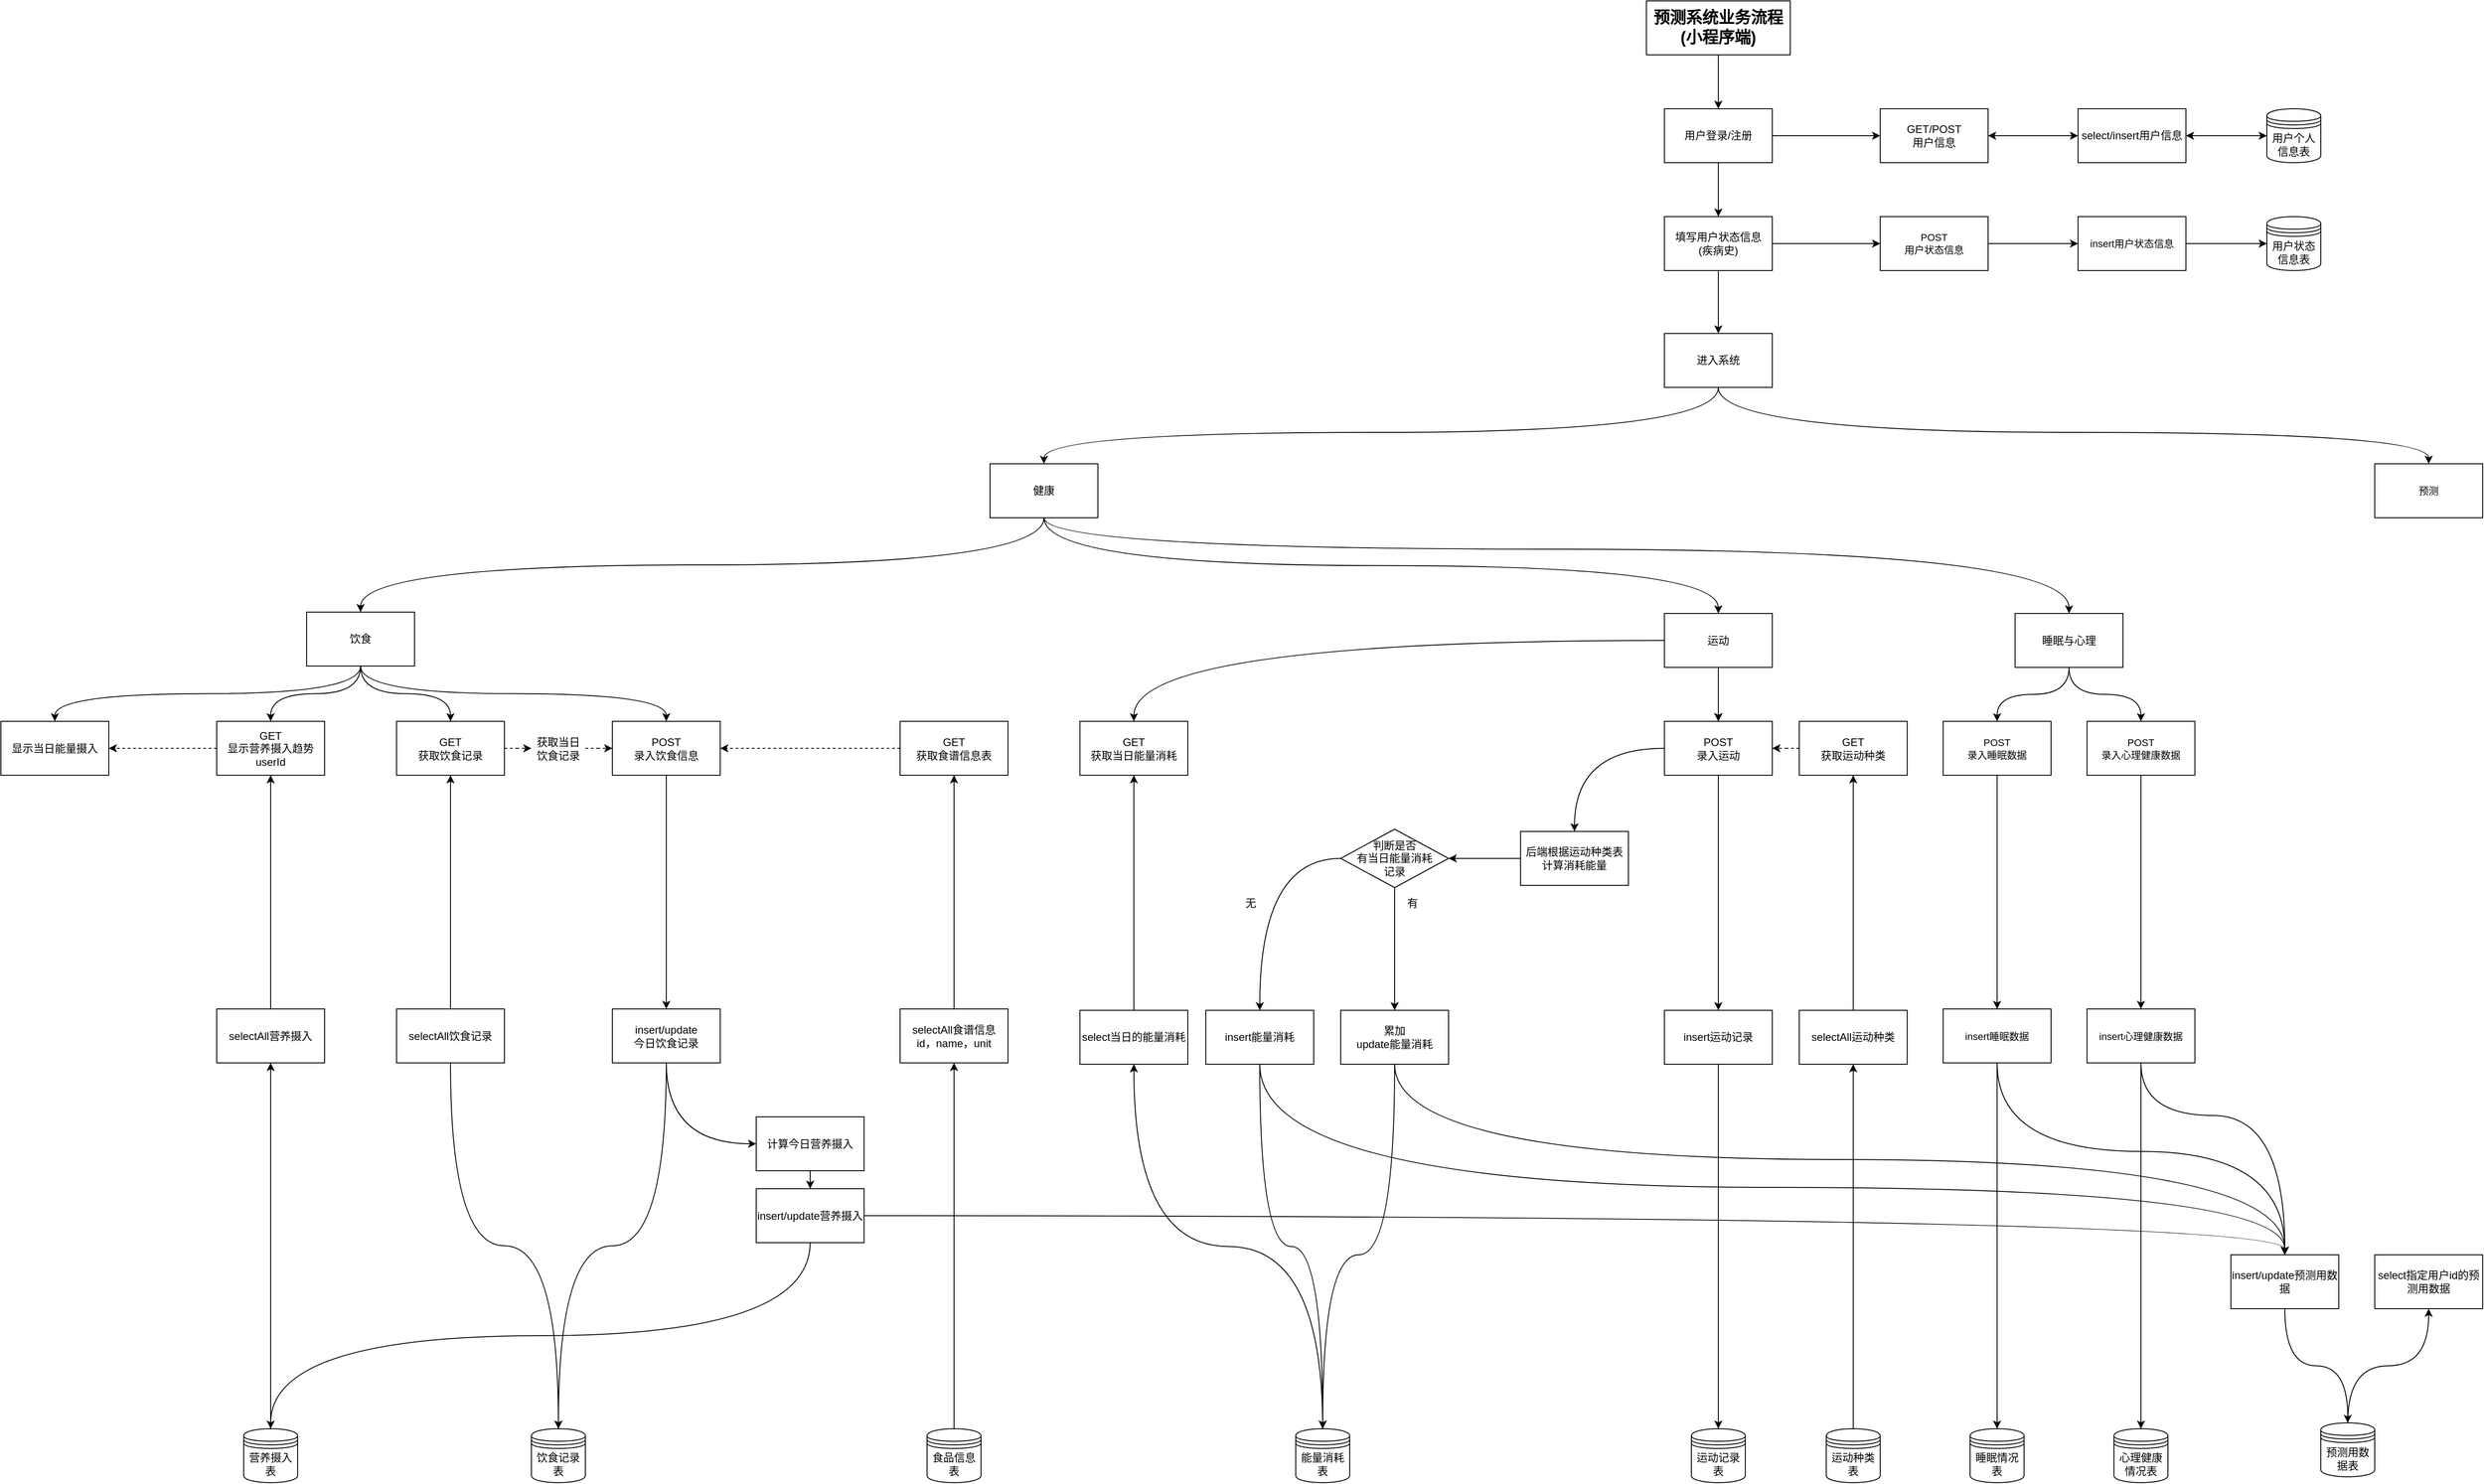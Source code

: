 <mxfile version="22.1.11" type="github">
  <diagram name="Page-1" id="74e2e168-ea6b-b213-b513-2b3c1d86103e">
    <mxGraphModel dx="3725" dy="2578" grid="1" gridSize="10" guides="1" tooltips="1" connect="1" arrows="1" fold="1" page="1" pageScale="1" pageWidth="1100" pageHeight="850" background="none" math="0" shadow="0">
      <root>
        <mxCell id="0" />
        <mxCell id="1" parent="0" />
        <mxCell id="SSFar1ZfGdF0vFPYDZeS-47" style="edgeStyle=orthogonalEdgeStyle;rounded=0;orthogonalLoop=1;jettySize=auto;html=1;entryX=0.5;entryY=0;entryDx=0;entryDy=0;curved=1;" parent="1" source="SSFar1ZfGdF0vFPYDZeS-5" target="SSFar1ZfGdF0vFPYDZeS-46" edge="1">
          <mxGeometry relative="1" as="geometry" />
        </mxCell>
        <mxCell id="SSFar1ZfGdF0vFPYDZeS-5" value="预测系统业务流程(小程序端)" style="rounded=0;whiteSpace=wrap;html=1;fontStyle=1;fontSize=18;" parent="1" vertex="1">
          <mxGeometry x="1470" y="-120" width="160" height="60" as="geometry" />
        </mxCell>
        <mxCell id="SSFar1ZfGdF0vFPYDZeS-27" value="" style="edgeStyle=orthogonalEdgeStyle;rounded=0;orthogonalLoop=1;jettySize=auto;html=1;curved=1;exitX=0.5;exitY=1;exitDx=0;exitDy=0;" parent="1" source="5V-Vk_9uM_ialSbS6ZoF-59" target="SSFar1ZfGdF0vFPYDZeS-26" edge="1">
          <mxGeometry relative="1" as="geometry">
            <mxPoint x="1000" y="300" as="sourcePoint" />
            <Array as="points">
              <mxPoint x="1550" y="360" />
              <mxPoint x="800" y="360" />
            </Array>
          </mxGeometry>
        </mxCell>
        <mxCell id="SSFar1ZfGdF0vFPYDZeS-43" style="edgeStyle=orthogonalEdgeStyle;rounded=0;orthogonalLoop=1;jettySize=auto;html=1;entryX=0.5;entryY=0;entryDx=0;entryDy=0;curved=1;" parent="1" source="SSFar1ZfGdF0vFPYDZeS-26" target="SSFar1ZfGdF0vFPYDZeS-28" edge="1">
          <mxGeometry relative="1" as="geometry">
            <Array as="points">
              <mxPoint x="800" y="490" />
              <mxPoint x="1940" y="490" />
            </Array>
          </mxGeometry>
        </mxCell>
        <mxCell id="SSFar1ZfGdF0vFPYDZeS-50" style="edgeStyle=orthogonalEdgeStyle;rounded=0;orthogonalLoop=1;jettySize=auto;html=1;entryX=0.5;entryY=0;entryDx=0;entryDy=0;exitX=0.5;exitY=1;exitDx=0;exitDy=0;curved=1;" parent="1" source="SSFar1ZfGdF0vFPYDZeS-26" target="SSFar1ZfGdF0vFPYDZeS-49" edge="1">
          <mxGeometry relative="1" as="geometry" />
        </mxCell>
        <mxCell id="SSFar1ZfGdF0vFPYDZeS-51" style="edgeStyle=orthogonalEdgeStyle;rounded=0;orthogonalLoop=1;jettySize=auto;html=1;entryX=0.5;entryY=0;entryDx=0;entryDy=0;exitX=0.5;exitY=1;exitDx=0;exitDy=0;curved=1;" parent="1" source="SSFar1ZfGdF0vFPYDZeS-26" target="SSFar1ZfGdF0vFPYDZeS-36" edge="1">
          <mxGeometry relative="1" as="geometry" />
        </mxCell>
        <mxCell id="SSFar1ZfGdF0vFPYDZeS-26" value="健康" style="rounded=0;whiteSpace=wrap;html=1;" parent="1" vertex="1">
          <mxGeometry x="740" y="395" width="120" height="60" as="geometry" />
        </mxCell>
        <mxCell id="5V-Vk_9uM_ialSbS6ZoF-53" style="edgeStyle=orthogonalEdgeStyle;shape=connector;curved=1;rounded=1;orthogonalLoop=1;jettySize=auto;html=1;labelBackgroundColor=default;strokeColor=default;align=center;verticalAlign=middle;fontFamily=Helvetica;fontSize=11;fontColor=default;endArrow=classic;" edge="1" parent="1" source="SSFar1ZfGdF0vFPYDZeS-28" target="5V-Vk_9uM_ialSbS6ZoF-40">
          <mxGeometry relative="1" as="geometry" />
        </mxCell>
        <mxCell id="5V-Vk_9uM_ialSbS6ZoF-54" style="edgeStyle=orthogonalEdgeStyle;shape=connector;curved=1;rounded=1;orthogonalLoop=1;jettySize=auto;html=1;entryX=0.5;entryY=0;entryDx=0;entryDy=0;labelBackgroundColor=default;strokeColor=default;align=center;verticalAlign=middle;fontFamily=Helvetica;fontSize=11;fontColor=default;endArrow=classic;" edge="1" parent="1" source="SSFar1ZfGdF0vFPYDZeS-28" target="5V-Vk_9uM_ialSbS6ZoF-47">
          <mxGeometry relative="1" as="geometry" />
        </mxCell>
        <mxCell id="SSFar1ZfGdF0vFPYDZeS-28" value="睡眠与心理" style="rounded=0;whiteSpace=wrap;html=1;" parent="1" vertex="1">
          <mxGeometry x="1880" y="561.5" width="120" height="60" as="geometry" />
        </mxCell>
        <mxCell id="5V-Vk_9uM_ialSbS6ZoF-14" style="edgeStyle=orthogonalEdgeStyle;shape=connector;curved=1;rounded=1;orthogonalLoop=1;jettySize=auto;html=1;entryX=0.5;entryY=0;entryDx=0;entryDy=0;labelBackgroundColor=default;strokeColor=default;align=center;verticalAlign=middle;fontFamily=Helvetica;fontSize=11;fontColor=default;endArrow=classic;exitX=0.5;exitY=1;exitDx=0;exitDy=0;" edge="1" parent="1" source="SSFar1ZfGdF0vFPYDZeS-36" target="SSFar1ZfGdF0vFPYDZeS-57">
          <mxGeometry relative="1" as="geometry" />
        </mxCell>
        <mxCell id="5V-Vk_9uM_ialSbS6ZoF-15" style="edgeStyle=orthogonalEdgeStyle;shape=connector;curved=1;rounded=1;orthogonalLoop=1;jettySize=auto;html=1;entryX=0.5;entryY=0;entryDx=0;entryDy=0;labelBackgroundColor=default;strokeColor=default;align=center;verticalAlign=middle;fontFamily=Helvetica;fontSize=11;fontColor=default;endArrow=classic;" edge="1" parent="1" source="SSFar1ZfGdF0vFPYDZeS-36" target="SSFar1ZfGdF0vFPYDZeS-52">
          <mxGeometry relative="1" as="geometry" />
        </mxCell>
        <mxCell id="5V-Vk_9uM_ialSbS6ZoF-16" style="edgeStyle=orthogonalEdgeStyle;shape=connector;curved=1;rounded=1;orthogonalLoop=1;jettySize=auto;html=1;entryX=0.5;entryY=0;entryDx=0;entryDy=0;labelBackgroundColor=default;strokeColor=default;align=center;verticalAlign=middle;fontFamily=Helvetica;fontSize=11;fontColor=default;endArrow=classic;" edge="1" parent="1" source="SSFar1ZfGdF0vFPYDZeS-36" target="cFecmpB_I7udm7z9pZme-30">
          <mxGeometry relative="1" as="geometry" />
        </mxCell>
        <mxCell id="5V-Vk_9uM_ialSbS6ZoF-17" style="edgeStyle=orthogonalEdgeStyle;shape=connector;curved=1;rounded=1;orthogonalLoop=1;jettySize=auto;html=1;entryX=0.5;entryY=0;entryDx=0;entryDy=0;labelBackgroundColor=default;strokeColor=default;align=center;verticalAlign=middle;fontFamily=Helvetica;fontSize=11;fontColor=default;endArrow=classic;exitX=0.5;exitY=1;exitDx=0;exitDy=0;" edge="1" parent="1" source="SSFar1ZfGdF0vFPYDZeS-36" target="SSFar1ZfGdF0vFPYDZeS-111">
          <mxGeometry relative="1" as="geometry" />
        </mxCell>
        <mxCell id="SSFar1ZfGdF0vFPYDZeS-36" value="饮食" style="rounded=0;whiteSpace=wrap;html=1;" parent="1" vertex="1">
          <mxGeometry x="-20" y="560" width="120" height="60" as="geometry" />
        </mxCell>
        <mxCell id="5V-Vk_9uM_ialSbS6ZoF-25" value="" style="edgeStyle=orthogonalEdgeStyle;shape=connector;curved=1;rounded=1;orthogonalLoop=1;jettySize=auto;html=1;labelBackgroundColor=default;strokeColor=default;align=center;verticalAlign=middle;fontFamily=Helvetica;fontSize=11;fontColor=default;endArrow=classic;" edge="1" parent="1" source="SSFar1ZfGdF0vFPYDZeS-46" target="5V-Vk_9uM_ialSbS6ZoF-24">
          <mxGeometry relative="1" as="geometry" />
        </mxCell>
        <mxCell id="SSFar1ZfGdF0vFPYDZeS-46" value="用户登录/注册" style="rounded=0;whiteSpace=wrap;html=1;" parent="1" vertex="1">
          <mxGeometry x="1490" width="120" height="60" as="geometry" />
        </mxCell>
        <mxCell id="SSFar1ZfGdF0vFPYDZeS-69" value="" style="edgeStyle=orthogonalEdgeStyle;rounded=0;orthogonalLoop=1;jettySize=auto;html=1;curved=1;" parent="1" source="SSFar1ZfGdF0vFPYDZeS-49" target="SSFar1ZfGdF0vFPYDZeS-68" edge="1">
          <mxGeometry relative="1" as="geometry" />
        </mxCell>
        <mxCell id="SSFar1ZfGdF0vFPYDZeS-96" value="" style="edgeStyle=orthogonalEdgeStyle;rounded=0;orthogonalLoop=1;jettySize=auto;html=1;curved=1;" parent="1" source="SSFar1ZfGdF0vFPYDZeS-49" target="SSFar1ZfGdF0vFPYDZeS-68" edge="1">
          <mxGeometry relative="1" as="geometry" />
        </mxCell>
        <mxCell id="SSFar1ZfGdF0vFPYDZeS-97" value="" style="edgeStyle=orthogonalEdgeStyle;rounded=0;orthogonalLoop=1;jettySize=auto;html=1;curved=1;" parent="1" source="SSFar1ZfGdF0vFPYDZeS-49" target="SSFar1ZfGdF0vFPYDZeS-68" edge="1">
          <mxGeometry relative="1" as="geometry" />
        </mxCell>
        <mxCell id="SSFar1ZfGdF0vFPYDZeS-100" style="edgeStyle=orthogonalEdgeStyle;rounded=0;orthogonalLoop=1;jettySize=auto;html=1;entryX=0.5;entryY=0;entryDx=0;entryDy=0;curved=1;" parent="1" source="SSFar1ZfGdF0vFPYDZeS-49" target="SSFar1ZfGdF0vFPYDZeS-98" edge="1">
          <mxGeometry relative="1" as="geometry" />
        </mxCell>
        <mxCell id="SSFar1ZfGdF0vFPYDZeS-49" value="运动" style="rounded=0;whiteSpace=wrap;html=1;" parent="1" vertex="1">
          <mxGeometry x="1490" y="561.5" width="120" height="60" as="geometry" />
        </mxCell>
        <mxCell id="5V-Vk_9uM_ialSbS6ZoF-19" style="edgeStyle=orthogonalEdgeStyle;shape=connector;curved=1;rounded=1;orthogonalLoop=1;jettySize=auto;html=1;entryX=1;entryY=0.5;entryDx=0;entryDy=0;labelBackgroundColor=default;strokeColor=default;align=center;verticalAlign=middle;fontFamily=Helvetica;fontSize=11;fontColor=default;endArrow=classic;dashed=1;" edge="1" parent="1" source="SSFar1ZfGdF0vFPYDZeS-52" target="SSFar1ZfGdF0vFPYDZeS-57">
          <mxGeometry relative="1" as="geometry" />
        </mxCell>
        <mxCell id="SSFar1ZfGdF0vFPYDZeS-52" value="GET&lt;br&gt;显示营养摄入趋势&lt;br&gt;userId" style="rounded=0;whiteSpace=wrap;html=1;" parent="1" vertex="1">
          <mxGeometry x="-120" y="681.5" width="120" height="60" as="geometry" />
        </mxCell>
        <mxCell id="SSFar1ZfGdF0vFPYDZeS-55" style="edgeStyle=orthogonalEdgeStyle;rounded=0;orthogonalLoop=1;jettySize=auto;html=1;entryX=0.5;entryY=1;entryDx=0;entryDy=0;curved=1;" parent="1" source="SSFar1ZfGdF0vFPYDZeS-54" target="SSFar1ZfGdF0vFPYDZeS-52" edge="1">
          <mxGeometry relative="1" as="geometry" />
        </mxCell>
        <mxCell id="SSFar1ZfGdF0vFPYDZeS-54" value="selectAll营养摄入" style="rounded=0;whiteSpace=wrap;html=1;" parent="1" vertex="1">
          <mxGeometry x="-120" y="1001.5" width="120" height="60" as="geometry" />
        </mxCell>
        <mxCell id="SSFar1ZfGdF0vFPYDZeS-57" value="显示当日能量摄入" style="rounded=0;whiteSpace=wrap;html=1;" parent="1" vertex="1">
          <mxGeometry x="-360" y="681.5" width="120" height="60" as="geometry" />
        </mxCell>
        <mxCell id="5V-Vk_9uM_ialSbS6ZoF-4" style="edgeStyle=orthogonalEdgeStyle;rounded=0;orthogonalLoop=1;jettySize=auto;html=1;entryX=0.5;entryY=1;entryDx=0;entryDy=0;curved=1;" edge="1" parent="1" source="SSFar1ZfGdF0vFPYDZeS-65" target="SSFar1ZfGdF0vFPYDZeS-54">
          <mxGeometry relative="1" as="geometry" />
        </mxCell>
        <mxCell id="SSFar1ZfGdF0vFPYDZeS-65" value="营养摄入表" style="shape=datastore;whiteSpace=wrap;html=1;rounded=0;" parent="1" vertex="1">
          <mxGeometry x="-90" y="1468.5" width="60" height="60" as="geometry" />
        </mxCell>
        <mxCell id="SSFar1ZfGdF0vFPYDZeS-78" value="" style="edgeStyle=orthogonalEdgeStyle;rounded=0;orthogonalLoop=1;jettySize=auto;html=1;curved=1;" parent="1" source="SSFar1ZfGdF0vFPYDZeS-68" target="SSFar1ZfGdF0vFPYDZeS-77" edge="1">
          <mxGeometry relative="1" as="geometry" />
        </mxCell>
        <mxCell id="SSFar1ZfGdF0vFPYDZeS-86" style="edgeStyle=orthogonalEdgeStyle;rounded=0;orthogonalLoop=1;jettySize=auto;html=1;entryX=0.5;entryY=0;entryDx=0;entryDy=0;curved=1;" parent="1" source="SSFar1ZfGdF0vFPYDZeS-68" target="SSFar1ZfGdF0vFPYDZeS-81" edge="1">
          <mxGeometry relative="1" as="geometry" />
        </mxCell>
        <mxCell id="SSFar1ZfGdF0vFPYDZeS-68" value="POST&lt;br&gt;录入运动" style="rounded=0;whiteSpace=wrap;html=1;" parent="1" vertex="1">
          <mxGeometry x="1490" y="681.5" width="120" height="60" as="geometry" />
        </mxCell>
        <mxCell id="SSFar1ZfGdF0vFPYDZeS-72" style="edgeStyle=orthogonalEdgeStyle;rounded=0;orthogonalLoop=1;jettySize=auto;html=1;entryX=1;entryY=0.5;entryDx=0;entryDy=0;curved=1;dashed=1;" parent="1" source="SSFar1ZfGdF0vFPYDZeS-70" target="SSFar1ZfGdF0vFPYDZeS-68" edge="1">
          <mxGeometry relative="1" as="geometry" />
        </mxCell>
        <mxCell id="SSFar1ZfGdF0vFPYDZeS-70" value="GET&lt;br&gt;获取运动种类" style="rounded=0;whiteSpace=wrap;html=1;" parent="1" vertex="1">
          <mxGeometry x="1640" y="681.5" width="120" height="60" as="geometry" />
        </mxCell>
        <mxCell id="SSFar1ZfGdF0vFPYDZeS-74" style="edgeStyle=orthogonalEdgeStyle;rounded=0;orthogonalLoop=1;jettySize=auto;html=1;entryX=0.5;entryY=1;entryDx=0;entryDy=0;curved=1;" parent="1" source="SSFar1ZfGdF0vFPYDZeS-73" target="SSFar1ZfGdF0vFPYDZeS-70" edge="1">
          <mxGeometry relative="1" as="geometry" />
        </mxCell>
        <mxCell id="SSFar1ZfGdF0vFPYDZeS-73" value="selectAll运动种类" style="rounded=0;whiteSpace=wrap;html=1;" parent="1" vertex="1">
          <mxGeometry x="1640" y="1003" width="120" height="60" as="geometry" />
        </mxCell>
        <mxCell id="SSFar1ZfGdF0vFPYDZeS-76" style="edgeStyle=orthogonalEdgeStyle;rounded=0;orthogonalLoop=1;jettySize=auto;html=1;exitX=0.5;exitY=0;exitDx=0;exitDy=0;entryX=0.5;entryY=1;entryDx=0;entryDy=0;curved=1;" parent="1" source="SSFar1ZfGdF0vFPYDZeS-75" target="SSFar1ZfGdF0vFPYDZeS-73" edge="1">
          <mxGeometry relative="1" as="geometry" />
        </mxCell>
        <mxCell id="SSFar1ZfGdF0vFPYDZeS-75" value="运动种类表" style="shape=datastore;whiteSpace=wrap;html=1;rounded=0;" parent="1" vertex="1">
          <mxGeometry x="1670" y="1468.5" width="60" height="60" as="geometry" />
        </mxCell>
        <mxCell id="SSFar1ZfGdF0vFPYDZeS-77" value="insert运动记录" style="rounded=0;whiteSpace=wrap;html=1;" parent="1" vertex="1">
          <mxGeometry x="1490" y="1003" width="120" height="60" as="geometry" />
        </mxCell>
        <mxCell id="SSFar1ZfGdF0vFPYDZeS-80" style="edgeStyle=orthogonalEdgeStyle;rounded=0;orthogonalLoop=1;jettySize=auto;html=1;entryX=0.5;entryY=1;entryDx=0;entryDy=0;curved=1;startArrow=classic;startFill=1;endArrow=none;endFill=0;" parent="1" source="SSFar1ZfGdF0vFPYDZeS-79" target="SSFar1ZfGdF0vFPYDZeS-77" edge="1">
          <mxGeometry relative="1" as="geometry" />
        </mxCell>
        <mxCell id="SSFar1ZfGdF0vFPYDZeS-79" value="运动记录表" style="shape=datastore;whiteSpace=wrap;html=1;rounded=0;" parent="1" vertex="1">
          <mxGeometry x="1520" y="1468.5" width="60" height="60" as="geometry" />
        </mxCell>
        <mxCell id="SSFar1ZfGdF0vFPYDZeS-87" style="edgeStyle=orthogonalEdgeStyle;rounded=0;orthogonalLoop=1;jettySize=auto;html=1;entryX=1;entryY=0.5;entryDx=0;entryDy=0;curved=1;" parent="1" source="SSFar1ZfGdF0vFPYDZeS-81" target="SSFar1ZfGdF0vFPYDZeS-82" edge="1">
          <mxGeometry relative="1" as="geometry" />
        </mxCell>
        <mxCell id="SSFar1ZfGdF0vFPYDZeS-81" value="后端根据运动种类表计算消耗能量" style="rounded=0;whiteSpace=wrap;html=1;" parent="1" vertex="1">
          <mxGeometry x="1330" y="804" width="120" height="60" as="geometry" />
        </mxCell>
        <mxCell id="SSFar1ZfGdF0vFPYDZeS-89" value="" style="edgeStyle=orthogonalEdgeStyle;rounded=0;orthogonalLoop=1;jettySize=auto;html=1;curved=1;exitX=0.5;exitY=1;exitDx=0;exitDy=0;" parent="1" target="SSFar1ZfGdF0vFPYDZeS-88" edge="1" source="SSFar1ZfGdF0vFPYDZeS-82">
          <mxGeometry relative="1" as="geometry">
            <mxPoint x="1180" y="861.5" as="sourcePoint" />
          </mxGeometry>
        </mxCell>
        <mxCell id="SSFar1ZfGdF0vFPYDZeS-93" value="" style="edgeStyle=orthogonalEdgeStyle;rounded=0;orthogonalLoop=1;jettySize=auto;html=1;curved=1;" parent="1" source="SSFar1ZfGdF0vFPYDZeS-82" target="SSFar1ZfGdF0vFPYDZeS-92" edge="1">
          <mxGeometry relative="1" as="geometry" />
        </mxCell>
        <mxCell id="SSFar1ZfGdF0vFPYDZeS-82" value="判断是否&lt;br&gt;有当日能量消耗&lt;br&gt;记录" style="rhombus;whiteSpace=wrap;html=1;rounded=0;" parent="1" vertex="1">
          <mxGeometry x="1130" y="801.5" width="120" height="65" as="geometry" />
        </mxCell>
        <mxCell id="SSFar1ZfGdF0vFPYDZeS-101" style="edgeStyle=orthogonalEdgeStyle;rounded=0;orthogonalLoop=1;jettySize=auto;html=1;entryX=0.5;entryY=1;entryDx=0;entryDy=0;curved=1;" parent="1" source="SSFar1ZfGdF0vFPYDZeS-83" target="SSFar1ZfGdF0vFPYDZeS-98" edge="1">
          <mxGeometry relative="1" as="geometry" />
        </mxCell>
        <mxCell id="SSFar1ZfGdF0vFPYDZeS-83" value="select当日的能量消耗" style="rounded=0;whiteSpace=wrap;html=1;" parent="1" vertex="1">
          <mxGeometry x="840" y="1003" width="120" height="60" as="geometry" />
        </mxCell>
        <mxCell id="SSFar1ZfGdF0vFPYDZeS-85" style="edgeStyle=orthogonalEdgeStyle;rounded=0;orthogonalLoop=1;jettySize=auto;html=1;curved=1;exitX=0.5;exitY=0;exitDx=0;exitDy=0;" parent="1" source="SSFar1ZfGdF0vFPYDZeS-84" target="SSFar1ZfGdF0vFPYDZeS-83" edge="1">
          <mxGeometry relative="1" as="geometry" />
        </mxCell>
        <mxCell id="SSFar1ZfGdF0vFPYDZeS-84" value="能量消耗表" style="shape=datastore;whiteSpace=wrap;html=1;rounded=0;" parent="1" vertex="1">
          <mxGeometry x="1080" y="1468.5" width="60" height="60" as="geometry" />
        </mxCell>
        <mxCell id="SSFar1ZfGdF0vFPYDZeS-91" style="edgeStyle=orthogonalEdgeStyle;rounded=0;orthogonalLoop=1;jettySize=auto;html=1;entryX=0.5;entryY=0;entryDx=0;entryDy=0;curved=1;exitX=0.5;exitY=1;exitDx=0;exitDy=0;" parent="1" source="SSFar1ZfGdF0vFPYDZeS-88" target="SSFar1ZfGdF0vFPYDZeS-84" edge="1">
          <mxGeometry relative="1" as="geometry">
            <Array as="points">
              <mxPoint x="1190" y="1275" />
              <mxPoint x="1110" y="1275" />
            </Array>
          </mxGeometry>
        </mxCell>
        <mxCell id="5V-Vk_9uM_ialSbS6ZoF-57" style="edgeStyle=orthogonalEdgeStyle;shape=connector;curved=1;rounded=1;orthogonalLoop=1;jettySize=auto;html=1;entryX=0.5;entryY=0;entryDx=0;entryDy=0;labelBackgroundColor=default;strokeColor=default;align=center;verticalAlign=middle;fontFamily=Helvetica;fontSize=11;fontColor=default;endArrow=classic;exitX=0.5;exitY=1;exitDx=0;exitDy=0;" edge="1" parent="1" source="SSFar1ZfGdF0vFPYDZeS-88" target="SSFar1ZfGdF0vFPYDZeS-115">
          <mxGeometry relative="1" as="geometry" />
        </mxCell>
        <mxCell id="SSFar1ZfGdF0vFPYDZeS-88" value="累加&lt;br&gt;update能量消耗" style="whiteSpace=wrap;html=1;rounded=0;" parent="1" vertex="1">
          <mxGeometry x="1130" y="1003" width="120" height="60" as="geometry" />
        </mxCell>
        <mxCell id="SSFar1ZfGdF0vFPYDZeS-90" value="有" style="text;html=1;strokeColor=none;fillColor=none;align=center;verticalAlign=middle;whiteSpace=wrap;rounded=0;" parent="1" vertex="1">
          <mxGeometry x="1180" y="869" width="60" height="30" as="geometry" />
        </mxCell>
        <mxCell id="SSFar1ZfGdF0vFPYDZeS-94" style="edgeStyle=orthogonalEdgeStyle;rounded=0;orthogonalLoop=1;jettySize=auto;html=1;entryX=0.5;entryY=0;entryDx=0;entryDy=0;curved=1;" parent="1" source="SSFar1ZfGdF0vFPYDZeS-92" target="SSFar1ZfGdF0vFPYDZeS-84" edge="1">
          <mxGeometry relative="1" as="geometry" />
        </mxCell>
        <mxCell id="5V-Vk_9uM_ialSbS6ZoF-58" style="edgeStyle=orthogonalEdgeStyle;shape=connector;curved=1;rounded=1;orthogonalLoop=1;jettySize=auto;html=1;entryX=0.5;entryY=0;entryDx=0;entryDy=0;labelBackgroundColor=default;strokeColor=default;align=center;verticalAlign=middle;fontFamily=Helvetica;fontSize=11;fontColor=default;endArrow=classic;exitX=0.5;exitY=1;exitDx=0;exitDy=0;" edge="1" parent="1" source="SSFar1ZfGdF0vFPYDZeS-92" target="SSFar1ZfGdF0vFPYDZeS-115">
          <mxGeometry relative="1" as="geometry">
            <Array as="points">
              <mxPoint x="1040" y="1200" />
              <mxPoint x="2180" y="1200" />
            </Array>
          </mxGeometry>
        </mxCell>
        <mxCell id="SSFar1ZfGdF0vFPYDZeS-92" value="insert能量消耗" style="whiteSpace=wrap;html=1;rounded=0;" parent="1" vertex="1">
          <mxGeometry x="980" y="1003" width="120" height="60" as="geometry" />
        </mxCell>
        <mxCell id="SSFar1ZfGdF0vFPYDZeS-95" value="无" style="text;html=1;strokeColor=none;fillColor=none;align=center;verticalAlign=middle;whiteSpace=wrap;rounded=0;" parent="1" vertex="1">
          <mxGeometry x="1000" y="869" width="60" height="30" as="geometry" />
        </mxCell>
        <mxCell id="SSFar1ZfGdF0vFPYDZeS-98" value="GET&lt;br&gt;获取当日能量消耗" style="whiteSpace=wrap;html=1;rounded=0;" parent="1" vertex="1">
          <mxGeometry x="840" y="681.5" width="120" height="60" as="geometry" />
        </mxCell>
        <mxCell id="5V-Vk_9uM_ialSbS6ZoF-20" style="edgeStyle=orthogonalEdgeStyle;shape=connector;curved=1;rounded=1;orthogonalLoop=1;jettySize=auto;html=1;exitX=0;exitY=0.5;exitDx=0;exitDy=0;entryX=1;entryY=0.5;entryDx=0;entryDy=0;labelBackgroundColor=default;strokeColor=default;align=center;verticalAlign=middle;fontFamily=Helvetica;fontSize=11;fontColor=default;endArrow=classic;dashed=1;" edge="1" parent="1" source="SSFar1ZfGdF0vFPYDZeS-106" target="SSFar1ZfGdF0vFPYDZeS-111">
          <mxGeometry relative="1" as="geometry" />
        </mxCell>
        <mxCell id="SSFar1ZfGdF0vFPYDZeS-106" value="GET&lt;br&gt;获取食谱信息表" style="rounded=0;whiteSpace=wrap;html=1;" parent="1" vertex="1">
          <mxGeometry x="640" y="681.5" width="120" height="60" as="geometry" />
        </mxCell>
        <mxCell id="SSFar1ZfGdF0vFPYDZeS-107" style="edgeStyle=orthogonalEdgeStyle;rounded=0;orthogonalLoop=1;jettySize=auto;html=1;entryX=0.5;entryY=1;entryDx=0;entryDy=0;curved=1;" parent="1" source="SSFar1ZfGdF0vFPYDZeS-108" target="SSFar1ZfGdF0vFPYDZeS-106" edge="1">
          <mxGeometry relative="1" as="geometry" />
        </mxCell>
        <mxCell id="SSFar1ZfGdF0vFPYDZeS-108" value="selectAll食谱信息&lt;br&gt;id，name，unit" style="rounded=0;whiteSpace=wrap;html=1;" parent="1" vertex="1">
          <mxGeometry x="640" y="1001.5" width="120" height="60" as="geometry" />
        </mxCell>
        <mxCell id="SSFar1ZfGdF0vFPYDZeS-109" style="edgeStyle=orthogonalEdgeStyle;rounded=0;orthogonalLoop=1;jettySize=auto;html=1;exitX=0.5;exitY=0;exitDx=0;exitDy=0;entryX=0.5;entryY=1;entryDx=0;entryDy=0;curved=1;" parent="1" source="SSFar1ZfGdF0vFPYDZeS-110" target="SSFar1ZfGdF0vFPYDZeS-108" edge="1">
          <mxGeometry relative="1" as="geometry" />
        </mxCell>
        <mxCell id="SSFar1ZfGdF0vFPYDZeS-110" value="食品信息表" style="shape=datastore;whiteSpace=wrap;html=1;rounded=0;" parent="1" vertex="1">
          <mxGeometry x="670" y="1468.5" width="60" height="60" as="geometry" />
        </mxCell>
        <mxCell id="SSFar1ZfGdF0vFPYDZeS-111" value="POST&lt;br&gt;录入饮食信息" style="rounded=0;whiteSpace=wrap;html=1;" parent="1" vertex="1">
          <mxGeometry x="320" y="681.5" width="120" height="60" as="geometry" />
        </mxCell>
        <mxCell id="cFecmpB_I7udm7z9pZme-5" style="edgeStyle=orthogonalEdgeStyle;rounded=0;orthogonalLoop=1;jettySize=auto;html=1;entryX=0.5;entryY=1;entryDx=0;entryDy=0;curved=1;" parent="1" source="SSFar1ZfGdF0vFPYDZeS-112" target="cFecmpB_I7udm7z9pZme-4" edge="1">
          <mxGeometry relative="1" as="geometry" />
        </mxCell>
        <mxCell id="SSFar1ZfGdF0vFPYDZeS-112" value="预测用数据表" style="shape=datastore;whiteSpace=wrap;html=1;rounded=0;" parent="1" vertex="1">
          <mxGeometry x="2220" y="1462" width="60" height="60" as="geometry" />
        </mxCell>
        <mxCell id="SSFar1ZfGdF0vFPYDZeS-116" style="edgeStyle=orthogonalEdgeStyle;rounded=0;orthogonalLoop=1;jettySize=auto;html=1;entryX=0.5;entryY=0;entryDx=0;entryDy=0;curved=1;" parent="1" source="SSFar1ZfGdF0vFPYDZeS-115" target="SSFar1ZfGdF0vFPYDZeS-112" edge="1">
          <mxGeometry relative="1" as="geometry" />
        </mxCell>
        <mxCell id="SSFar1ZfGdF0vFPYDZeS-115" value="insert/update预测用数据" style="rounded=0;whiteSpace=wrap;html=1;" parent="1" vertex="1">
          <mxGeometry x="2120" y="1275" width="120" height="60" as="geometry" />
        </mxCell>
        <mxCell id="cFecmpB_I7udm7z9pZme-4" value="select指定用户id的预测用数据" style="rounded=0;whiteSpace=wrap;html=1;" parent="1" vertex="1">
          <mxGeometry x="2280" y="1275" width="120" height="60" as="geometry" />
        </mxCell>
        <mxCell id="cFecmpB_I7udm7z9pZme-7" value="饮食记录表" style="shape=datastore;whiteSpace=wrap;html=1;rounded=0;" parent="1" vertex="1">
          <mxGeometry x="230" y="1468.5" width="60" height="60" as="geometry" />
        </mxCell>
        <mxCell id="cFecmpB_I7udm7z9pZme-33" style="edgeStyle=orthogonalEdgeStyle;rounded=0;orthogonalLoop=1;jettySize=auto;html=1;entryX=0.5;entryY=1;entryDx=0;entryDy=0;curved=1;" parent="1" source="cFecmpB_I7udm7z9pZme-9" target="cFecmpB_I7udm7z9pZme-30" edge="1">
          <mxGeometry relative="1" as="geometry" />
        </mxCell>
        <mxCell id="5V-Vk_9uM_ialSbS6ZoF-12" style="edgeStyle=orthogonalEdgeStyle;shape=connector;curved=1;rounded=1;orthogonalLoop=1;jettySize=auto;html=1;entryX=0.5;entryY=0;entryDx=0;entryDy=0;labelBackgroundColor=default;strokeColor=default;align=center;verticalAlign=middle;fontFamily=Helvetica;fontSize=11;fontColor=default;endArrow=classic;exitX=0.5;exitY=1;exitDx=0;exitDy=0;" edge="1" parent="1" source="cFecmpB_I7udm7z9pZme-9" target="cFecmpB_I7udm7z9pZme-7">
          <mxGeometry relative="1" as="geometry" />
        </mxCell>
        <mxCell id="cFecmpB_I7udm7z9pZme-9" value="selectAll饮食记录" style="rounded=0;whiteSpace=wrap;html=1;" parent="1" vertex="1">
          <mxGeometry x="80" y="1001.5" width="120" height="60" as="geometry" />
        </mxCell>
        <mxCell id="5V-Vk_9uM_ialSbS6ZoF-10" style="edgeStyle=orthogonalEdgeStyle;orthogonalLoop=1;jettySize=auto;html=1;entryX=0;entryY=0.5;entryDx=0;entryDy=0;exitX=0.5;exitY=1;exitDx=0;exitDy=0;curved=1;" edge="1" parent="1" source="cFecmpB_I7udm7z9pZme-12" target="cFecmpB_I7udm7z9pZme-45">
          <mxGeometry relative="1" as="geometry" />
        </mxCell>
        <mxCell id="5V-Vk_9uM_ialSbS6ZoF-11" style="edgeStyle=orthogonalEdgeStyle;shape=connector;curved=1;rounded=1;orthogonalLoop=1;jettySize=auto;html=1;entryX=0.5;entryY=0;entryDx=0;entryDy=0;labelBackgroundColor=default;strokeColor=default;align=center;verticalAlign=middle;fontFamily=Helvetica;fontSize=11;fontColor=default;endArrow=classic;exitX=0.5;exitY=1;exitDx=0;exitDy=0;" edge="1" parent="1" source="cFecmpB_I7udm7z9pZme-12" target="cFecmpB_I7udm7z9pZme-7">
          <mxGeometry relative="1" as="geometry" />
        </mxCell>
        <mxCell id="cFecmpB_I7udm7z9pZme-12" value="insert/update&lt;br&gt;今日饮食记录" style="rounded=0;whiteSpace=wrap;html=1;" parent="1" vertex="1">
          <mxGeometry x="320" y="1001.5" width="120" height="60" as="geometry" />
        </mxCell>
        <mxCell id="cFecmpB_I7udm7z9pZme-24" style="edgeStyle=orthogonalEdgeStyle;rounded=0;orthogonalLoop=1;jettySize=auto;html=1;entryX=0.5;entryY=0;entryDx=0;entryDy=0;curved=1;" parent="1" source="SSFar1ZfGdF0vFPYDZeS-111" target="cFecmpB_I7udm7z9pZme-12" edge="1">
          <mxGeometry relative="1" as="geometry">
            <mxPoint x="370" y="841.5" as="sourcePoint" />
          </mxGeometry>
        </mxCell>
        <mxCell id="cFecmpB_I7udm7z9pZme-38" style="edgeStyle=orthogonalEdgeStyle;rounded=0;orthogonalLoop=1;jettySize=auto;html=1;entryX=0;entryY=0.5;entryDx=0;entryDy=0;curved=1;dashed=1;" parent="1" source="cFecmpB_I7udm7z9pZme-39" target="SSFar1ZfGdF0vFPYDZeS-111" edge="1">
          <mxGeometry relative="1" as="geometry" />
        </mxCell>
        <mxCell id="cFecmpB_I7udm7z9pZme-30" value="GET&lt;br&gt;获取饮食记录" style="rounded=0;whiteSpace=wrap;html=1;" parent="1" vertex="1">
          <mxGeometry x="80" y="681.5" width="120" height="60" as="geometry" />
        </mxCell>
        <mxCell id="cFecmpB_I7udm7z9pZme-42" value="" style="edgeStyle=orthogonalEdgeStyle;rounded=0;orthogonalLoop=1;jettySize=auto;html=1;entryX=0;entryY=0.5;entryDx=0;entryDy=0;curved=1;dashed=1;" parent="1" source="cFecmpB_I7udm7z9pZme-30" target="cFecmpB_I7udm7z9pZme-39" edge="1">
          <mxGeometry relative="1" as="geometry">
            <mxPoint x="200" y="711.5" as="sourcePoint" />
            <mxPoint x="300" y="711.5" as="targetPoint" />
          </mxGeometry>
        </mxCell>
        <mxCell id="cFecmpB_I7udm7z9pZme-39" value="获取当日饮食记录" style="text;html=1;strokeColor=none;fillColor=none;align=center;verticalAlign=middle;whiteSpace=wrap;rounded=0;" parent="1" vertex="1">
          <mxGeometry x="230" y="696.5" width="60" height="30" as="geometry" />
        </mxCell>
        <mxCell id="cFecmpB_I7udm7z9pZme-47" style="edgeStyle=orthogonalEdgeStyle;rounded=0;orthogonalLoop=1;jettySize=auto;html=1;exitX=0.5;exitY=1;exitDx=0;exitDy=0;entryX=0.5;entryY=0;entryDx=0;entryDy=0;curved=1;" parent="1" source="cFecmpB_I7udm7z9pZme-45" target="cFecmpB_I7udm7z9pZme-46" edge="1">
          <mxGeometry relative="1" as="geometry" />
        </mxCell>
        <mxCell id="cFecmpB_I7udm7z9pZme-45" value="计算今日营养摄入" style="rounded=0;whiteSpace=wrap;html=1;" parent="1" vertex="1">
          <mxGeometry x="480" y="1121.5" width="120" height="60" as="geometry" />
        </mxCell>
        <mxCell id="5V-Vk_9uM_ialSbS6ZoF-18" style="edgeStyle=orthogonalEdgeStyle;shape=connector;curved=1;rounded=1;orthogonalLoop=1;jettySize=auto;html=1;entryX=0.5;entryY=0;entryDx=0;entryDy=0;labelBackgroundColor=default;strokeColor=default;align=center;verticalAlign=middle;fontFamily=Helvetica;fontSize=11;fontColor=default;endArrow=classic;exitX=0.5;exitY=1;exitDx=0;exitDy=0;" edge="1" parent="1" source="cFecmpB_I7udm7z9pZme-46" target="SSFar1ZfGdF0vFPYDZeS-65">
          <mxGeometry relative="1" as="geometry" />
        </mxCell>
        <mxCell id="5V-Vk_9uM_ialSbS6ZoF-21" style="edgeStyle=orthogonalEdgeStyle;shape=connector;curved=1;rounded=1;orthogonalLoop=1;jettySize=auto;html=1;entryX=0.5;entryY=0;entryDx=0;entryDy=0;labelBackgroundColor=default;strokeColor=default;align=center;verticalAlign=middle;fontFamily=Helvetica;fontSize=11;fontColor=default;endArrow=classic;" edge="1" parent="1" source="cFecmpB_I7udm7z9pZme-46" target="SSFar1ZfGdF0vFPYDZeS-115">
          <mxGeometry relative="1" as="geometry" />
        </mxCell>
        <mxCell id="cFecmpB_I7udm7z9pZme-46" value="insert/update营养摄入" style="rounded=0;whiteSpace=wrap;html=1;" parent="1" vertex="1">
          <mxGeometry x="480" y="1201.5" width="120" height="60" as="geometry" />
        </mxCell>
        <mxCell id="5V-Vk_9uM_ialSbS6ZoF-6" value="" style="edgeStyle=orthogonalEdgeStyle;rounded=0;orthogonalLoop=1;jettySize=auto;html=1;exitX=1;exitY=0.5;exitDx=0;exitDy=0;entryX=0;entryY=0.5;entryDx=0;entryDy=0;curved=1;dashed=1;" edge="1" parent="1" source="SSFar1ZfGdF0vFPYDZeS-52">
          <mxGeometry relative="1" as="geometry">
            <mxPoint y="711.5" as="sourcePoint" />
            <mxPoint y="711.5" as="targetPoint" />
          </mxGeometry>
        </mxCell>
        <mxCell id="5V-Vk_9uM_ialSbS6ZoF-28" style="edgeStyle=orthogonalEdgeStyle;shape=connector;curved=1;rounded=1;orthogonalLoop=1;jettySize=auto;html=1;entryX=0;entryY=0.5;entryDx=0;entryDy=0;labelBackgroundColor=default;strokeColor=default;align=center;verticalAlign=middle;fontFamily=Helvetica;fontSize=11;fontColor=default;endArrow=classic;startArrow=classic;startFill=1;" edge="1" parent="1" source="5V-Vk_9uM_ialSbS6ZoF-29" target="5V-Vk_9uM_ialSbS6ZoF-26">
          <mxGeometry relative="1" as="geometry" />
        </mxCell>
        <mxCell id="5V-Vk_9uM_ialSbS6ZoF-24" value="GET/POST&lt;br&gt;用户信息" style="whiteSpace=wrap;html=1;rounded=0;" vertex="1" parent="1">
          <mxGeometry x="1730" width="120" height="60" as="geometry" />
        </mxCell>
        <mxCell id="5V-Vk_9uM_ialSbS6ZoF-26" value="用户个人信息表" style="shape=datastore;whiteSpace=wrap;html=1;rounded=0;" vertex="1" parent="1">
          <mxGeometry x="2160" width="60" height="60" as="geometry" />
        </mxCell>
        <mxCell id="5V-Vk_9uM_ialSbS6ZoF-30" value="" style="edgeStyle=orthogonalEdgeStyle;shape=connector;curved=1;rounded=1;orthogonalLoop=1;jettySize=auto;html=1;entryX=0;entryY=0.5;entryDx=0;entryDy=0;labelBackgroundColor=default;strokeColor=default;align=center;verticalAlign=middle;fontFamily=Helvetica;fontSize=11;fontColor=default;endArrow=classic;startArrow=classic;startFill=1;" edge="1" parent="1" source="5V-Vk_9uM_ialSbS6ZoF-24" target="5V-Vk_9uM_ialSbS6ZoF-29">
          <mxGeometry relative="1" as="geometry">
            <mxPoint x="1850" y="30" as="sourcePoint" />
            <mxPoint x="2160" y="30" as="targetPoint" />
          </mxGeometry>
        </mxCell>
        <mxCell id="5V-Vk_9uM_ialSbS6ZoF-29" value="select/insert用户信息" style="whiteSpace=wrap;html=1;rounded=0;" vertex="1" parent="1">
          <mxGeometry x="1950" width="120" height="60" as="geometry" />
        </mxCell>
        <mxCell id="5V-Vk_9uM_ialSbS6ZoF-32" value="" style="edgeStyle=orthogonalEdgeStyle;rounded=0;orthogonalLoop=1;jettySize=auto;html=1;curved=1;exitX=0.5;exitY=1;exitDx=0;exitDy=0;" edge="1" parent="1" source="SSFar1ZfGdF0vFPYDZeS-46" target="5V-Vk_9uM_ialSbS6ZoF-31">
          <mxGeometry relative="1" as="geometry">
            <mxPoint x="1550" y="60" as="sourcePoint" />
            <mxPoint x="1550" y="235" as="targetPoint" />
          </mxGeometry>
        </mxCell>
        <mxCell id="5V-Vk_9uM_ialSbS6ZoF-34" style="edgeStyle=orthogonalEdgeStyle;shape=connector;curved=1;rounded=1;orthogonalLoop=1;jettySize=auto;html=1;entryX=0;entryY=0.5;entryDx=0;entryDy=0;labelBackgroundColor=default;strokeColor=default;align=center;verticalAlign=middle;fontFamily=Helvetica;fontSize=11;fontColor=default;endArrow=classic;" edge="1" parent="1" source="5V-Vk_9uM_ialSbS6ZoF-31" target="5V-Vk_9uM_ialSbS6ZoF-33">
          <mxGeometry relative="1" as="geometry" />
        </mxCell>
        <mxCell id="5V-Vk_9uM_ialSbS6ZoF-31" value="填写用户状态信息&lt;br&gt;(疾病史)" style="rounded=0;whiteSpace=wrap;html=1;" vertex="1" parent="1">
          <mxGeometry x="1490" y="120" width="120" height="60" as="geometry" />
        </mxCell>
        <mxCell id="5V-Vk_9uM_ialSbS6ZoF-37" style="edgeStyle=orthogonalEdgeStyle;shape=connector;curved=1;rounded=1;orthogonalLoop=1;jettySize=auto;html=1;entryX=0;entryY=0.5;entryDx=0;entryDy=0;labelBackgroundColor=default;strokeColor=default;align=center;verticalAlign=middle;fontFamily=Helvetica;fontSize=11;fontColor=default;endArrow=classic;" edge="1" parent="1" source="5V-Vk_9uM_ialSbS6ZoF-33" target="5V-Vk_9uM_ialSbS6ZoF-36">
          <mxGeometry relative="1" as="geometry" />
        </mxCell>
        <mxCell id="5V-Vk_9uM_ialSbS6ZoF-33" value="POST&lt;br&gt;用户状态信息" style="rounded=0;whiteSpace=wrap;html=1;fontFamily=Helvetica;fontSize=11;fontColor=default;" vertex="1" parent="1">
          <mxGeometry x="1730" y="120" width="120" height="60" as="geometry" />
        </mxCell>
        <mxCell id="5V-Vk_9uM_ialSbS6ZoF-39" style="edgeStyle=orthogonalEdgeStyle;shape=connector;curved=1;rounded=1;orthogonalLoop=1;jettySize=auto;html=1;entryX=0;entryY=0.5;entryDx=0;entryDy=0;labelBackgroundColor=default;strokeColor=default;align=center;verticalAlign=middle;fontFamily=Helvetica;fontSize=11;fontColor=default;endArrow=classic;" edge="1" parent="1" source="5V-Vk_9uM_ialSbS6ZoF-36" target="5V-Vk_9uM_ialSbS6ZoF-38">
          <mxGeometry relative="1" as="geometry" />
        </mxCell>
        <mxCell id="5V-Vk_9uM_ialSbS6ZoF-36" value="insert用户状态信息" style="rounded=0;whiteSpace=wrap;html=1;fontFamily=Helvetica;fontSize=11;fontColor=default;" vertex="1" parent="1">
          <mxGeometry x="1950" y="120" width="120" height="60" as="geometry" />
        </mxCell>
        <mxCell id="5V-Vk_9uM_ialSbS6ZoF-38" value="用户状态信息表" style="shape=datastore;whiteSpace=wrap;html=1;rounded=0;" vertex="1" parent="1">
          <mxGeometry x="2160" y="120" width="60" height="60" as="geometry" />
        </mxCell>
        <mxCell id="5V-Vk_9uM_ialSbS6ZoF-42" style="edgeStyle=orthogonalEdgeStyle;shape=connector;curved=1;rounded=1;orthogonalLoop=1;jettySize=auto;html=1;entryX=0.5;entryY=0;entryDx=0;entryDy=0;labelBackgroundColor=default;strokeColor=default;align=center;verticalAlign=middle;fontFamily=Helvetica;fontSize=11;fontColor=default;endArrow=classic;" edge="1" parent="1" source="5V-Vk_9uM_ialSbS6ZoF-40" target="5V-Vk_9uM_ialSbS6ZoF-41">
          <mxGeometry relative="1" as="geometry" />
        </mxCell>
        <mxCell id="5V-Vk_9uM_ialSbS6ZoF-40" value="POST&lt;br&gt;录入睡眠数据" style="rounded=0;whiteSpace=wrap;html=1;fontFamily=Helvetica;fontSize=11;fontColor=default;" vertex="1" parent="1">
          <mxGeometry x="1800" y="681.5" width="120" height="60" as="geometry" />
        </mxCell>
        <mxCell id="5V-Vk_9uM_ialSbS6ZoF-45" style="edgeStyle=orthogonalEdgeStyle;shape=connector;curved=1;rounded=1;orthogonalLoop=1;jettySize=auto;html=1;labelBackgroundColor=default;strokeColor=default;align=center;verticalAlign=middle;fontFamily=Helvetica;fontSize=11;fontColor=default;endArrow=classic;" edge="1" parent="1" source="5V-Vk_9uM_ialSbS6ZoF-41" target="5V-Vk_9uM_ialSbS6ZoF-43">
          <mxGeometry relative="1" as="geometry" />
        </mxCell>
        <mxCell id="5V-Vk_9uM_ialSbS6ZoF-56" style="edgeStyle=orthogonalEdgeStyle;shape=connector;curved=1;rounded=1;orthogonalLoop=1;jettySize=auto;html=1;labelBackgroundColor=default;strokeColor=default;align=center;verticalAlign=middle;fontFamily=Helvetica;fontSize=11;fontColor=default;endArrow=classic;entryX=0.5;entryY=0;entryDx=0;entryDy=0;" edge="1" parent="1" source="5V-Vk_9uM_ialSbS6ZoF-41" target="SSFar1ZfGdF0vFPYDZeS-115">
          <mxGeometry relative="1" as="geometry">
            <mxPoint x="2180" y="1270" as="targetPoint" />
            <Array as="points">
              <mxPoint x="1860" y="1160" />
              <mxPoint x="2180" y="1160" />
            </Array>
          </mxGeometry>
        </mxCell>
        <mxCell id="5V-Vk_9uM_ialSbS6ZoF-41" value="insert睡眠数据" style="whiteSpace=wrap;html=1;fontFamily=Helvetica;fontSize=11;fontColor=default;" vertex="1" parent="1">
          <mxGeometry x="1800" y="1001.5" width="120" height="60" as="geometry" />
        </mxCell>
        <mxCell id="5V-Vk_9uM_ialSbS6ZoF-43" value="睡眠情况表" style="shape=datastore;whiteSpace=wrap;html=1;rounded=0;" vertex="1" parent="1">
          <mxGeometry x="1830" y="1468.5" width="60" height="60" as="geometry" />
        </mxCell>
        <mxCell id="5V-Vk_9uM_ialSbS6ZoF-44" value="心理健康情况表" style="shape=datastore;whiteSpace=wrap;html=1;rounded=0;" vertex="1" parent="1">
          <mxGeometry x="1990" y="1468.5" width="60" height="60" as="geometry" />
        </mxCell>
        <mxCell id="5V-Vk_9uM_ialSbS6ZoF-46" style="edgeStyle=orthogonalEdgeStyle;shape=connector;curved=1;rounded=1;orthogonalLoop=1;jettySize=auto;html=1;entryX=0.5;entryY=0;entryDx=0;entryDy=0;labelBackgroundColor=default;strokeColor=default;align=center;verticalAlign=middle;fontFamily=Helvetica;fontSize=11;fontColor=default;endArrow=classic;" edge="1" parent="1" source="5V-Vk_9uM_ialSbS6ZoF-47" target="5V-Vk_9uM_ialSbS6ZoF-48">
          <mxGeometry relative="1" as="geometry" />
        </mxCell>
        <mxCell id="5V-Vk_9uM_ialSbS6ZoF-47" value="POST&lt;br&gt;录入心理健康数据" style="rounded=0;whiteSpace=wrap;html=1;fontFamily=Helvetica;fontSize=11;fontColor=default;" vertex="1" parent="1">
          <mxGeometry x="1960" y="681.5" width="120" height="60" as="geometry" />
        </mxCell>
        <mxCell id="5V-Vk_9uM_ialSbS6ZoF-49" style="edgeStyle=orthogonalEdgeStyle;shape=connector;curved=1;rounded=1;orthogonalLoop=1;jettySize=auto;html=1;exitX=0.5;exitY=1;exitDx=0;exitDy=0;labelBackgroundColor=default;strokeColor=default;align=center;verticalAlign=middle;fontFamily=Helvetica;fontSize=11;fontColor=default;endArrow=classic;" edge="1" parent="1" source="5V-Vk_9uM_ialSbS6ZoF-48" target="5V-Vk_9uM_ialSbS6ZoF-44">
          <mxGeometry relative="1" as="geometry" />
        </mxCell>
        <mxCell id="5V-Vk_9uM_ialSbS6ZoF-55" style="edgeStyle=orthogonalEdgeStyle;shape=connector;curved=1;rounded=1;orthogonalLoop=1;jettySize=auto;html=1;entryX=0.5;entryY=0;entryDx=0;entryDy=0;labelBackgroundColor=default;strokeColor=default;align=center;verticalAlign=middle;fontFamily=Helvetica;fontSize=11;fontColor=default;endArrow=classic;" edge="1" parent="1" source="5V-Vk_9uM_ialSbS6ZoF-48" target="SSFar1ZfGdF0vFPYDZeS-115">
          <mxGeometry relative="1" as="geometry">
            <Array as="points">
              <mxPoint x="2020" y="1120" />
              <mxPoint x="2180" y="1120" />
            </Array>
          </mxGeometry>
        </mxCell>
        <mxCell id="5V-Vk_9uM_ialSbS6ZoF-48" value="insert心理健康数据" style="whiteSpace=wrap;html=1;fontFamily=Helvetica;fontSize=11;fontColor=default;" vertex="1" parent="1">
          <mxGeometry x="1960" y="1001.5" width="120" height="60" as="geometry" />
        </mxCell>
        <mxCell id="5V-Vk_9uM_ialSbS6ZoF-60" value="" style="edgeStyle=orthogonalEdgeStyle;rounded=0;orthogonalLoop=1;jettySize=auto;html=1;curved=1;exitX=0.5;exitY=1;exitDx=0;exitDy=0;" edge="1" parent="1" source="5V-Vk_9uM_ialSbS6ZoF-31" target="5V-Vk_9uM_ialSbS6ZoF-59">
          <mxGeometry relative="1" as="geometry">
            <mxPoint x="1550" y="180" as="sourcePoint" />
            <mxPoint x="1350" y="405" as="targetPoint" />
          </mxGeometry>
        </mxCell>
        <mxCell id="5V-Vk_9uM_ialSbS6ZoF-63" style="edgeStyle=orthogonalEdgeStyle;shape=connector;curved=1;rounded=1;orthogonalLoop=1;jettySize=auto;html=1;entryX=0.5;entryY=0;entryDx=0;entryDy=0;labelBackgroundColor=default;strokeColor=default;align=center;verticalAlign=middle;fontFamily=Helvetica;fontSize=11;fontColor=default;endArrow=classic;" edge="1" parent="1" source="5V-Vk_9uM_ialSbS6ZoF-59" target="5V-Vk_9uM_ialSbS6ZoF-62">
          <mxGeometry relative="1" as="geometry">
            <Array as="points">
              <mxPoint x="1550" y="360" />
              <mxPoint x="2340" y="360" />
            </Array>
          </mxGeometry>
        </mxCell>
        <mxCell id="5V-Vk_9uM_ialSbS6ZoF-59" value="进入系统" style="rounded=0;whiteSpace=wrap;html=1;" vertex="1" parent="1">
          <mxGeometry x="1490" y="250" width="120" height="60" as="geometry" />
        </mxCell>
        <mxCell id="5V-Vk_9uM_ialSbS6ZoF-62" value="预测" style="whiteSpace=wrap;html=1;fontFamily=Helvetica;fontSize=11;fontColor=default;" vertex="1" parent="1">
          <mxGeometry x="2280" y="395" width="120" height="60" as="geometry" />
        </mxCell>
      </root>
    </mxGraphModel>
  </diagram>
</mxfile>
